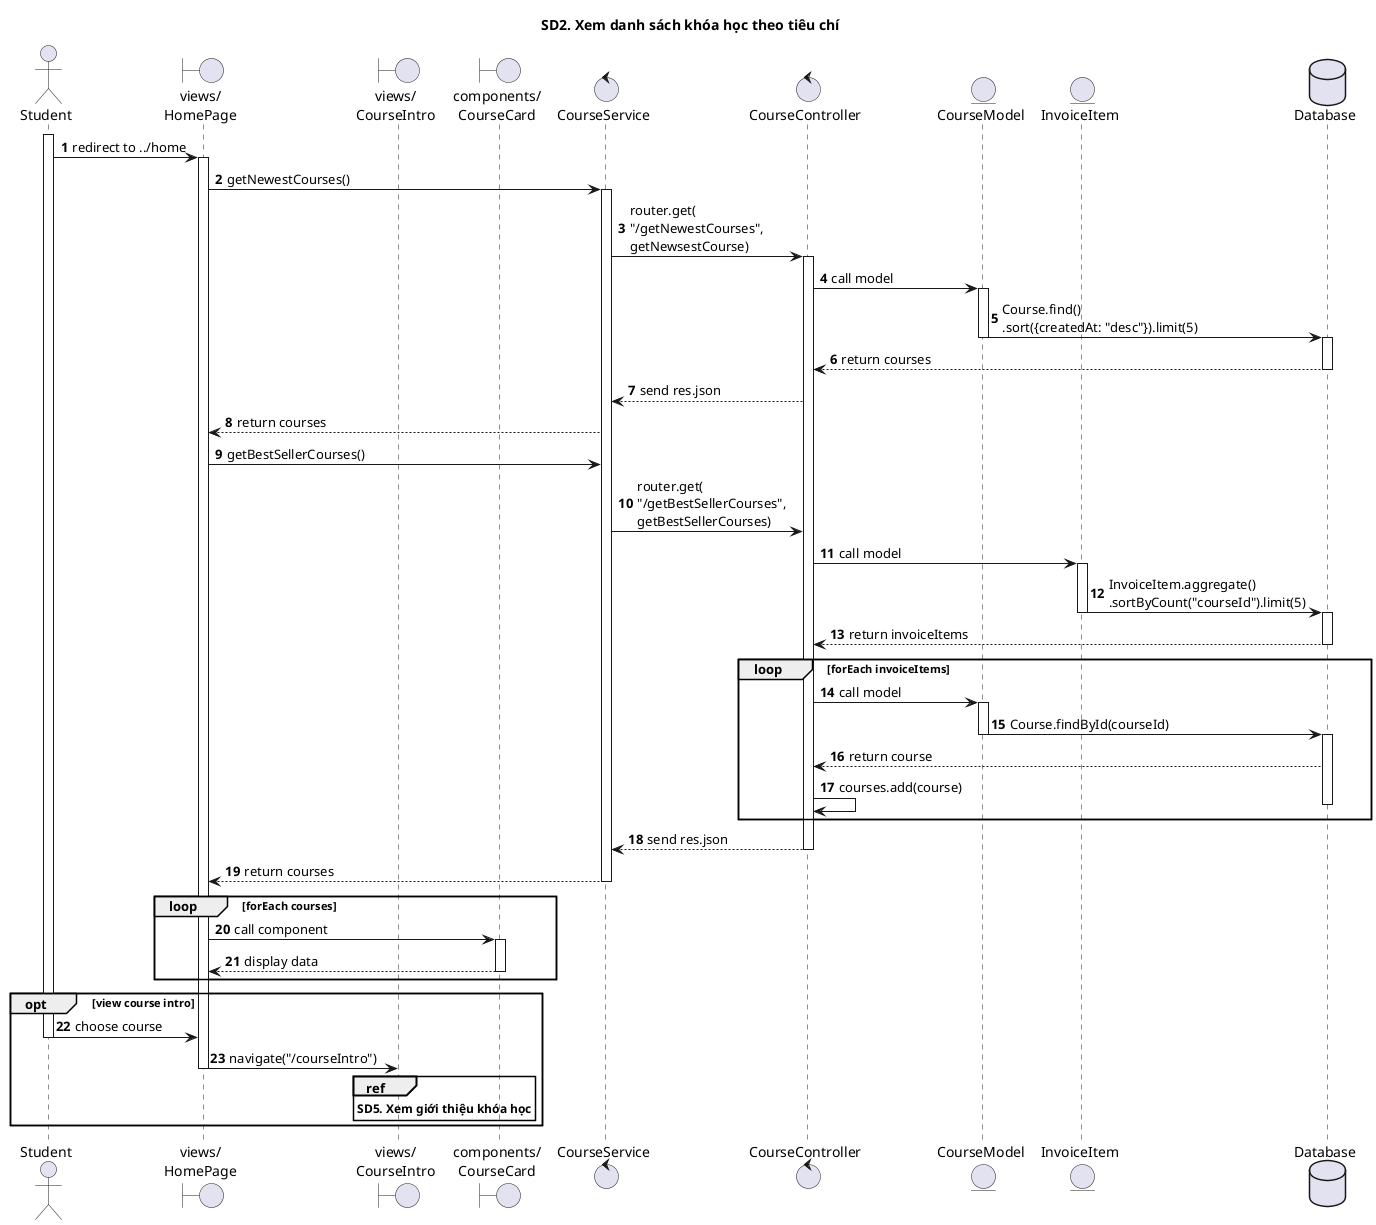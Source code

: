 @startuml SQ

autonumber

title SD2. Xem danh sách khóa học theo tiêu chí

actor "Student" as Actor
boundary "views/\nHomePage" as HomePage
boundary "views/\nCourseIntro" as CourseIntro
boundary "components/\nCourseCard" as CourseCard
control "CourseService"
control "CourseController"
entity "CourseModel"
entity "InvoiceItem"
database "Database"

activate Actor
Actor -> HomePage: redirect to ../home

activate HomePage
HomePage -> CourseService: getNewestCourses()

activate CourseService
CourseService -> CourseController: router.get(\n"/getNewestCourses",\ngetNewsestCourse)

activate CourseController
CourseController -> CourseModel: call model

activate CourseModel
CourseModel -> Database: Course.find()\n.sort({createdAt: "desc"}).limit(5)
deactivate CourseModel

activate Database
Database --> CourseController: return courses
deactivate Database

CourseController --> CourseService: send res.json
CourseService --> HomePage: return courses
HomePage -> CourseService: getBestSellerCourses()
CourseService -> CourseController: router.get(\n"/getBestSellerCourses",\ngetBestSellerCourses)
CourseController -> InvoiceItem: call model

activate InvoiceItem
InvoiceItem -> Database: InvoiceItem.aggregate()\n.sortByCount("courseId").limit(5)
deactivate InvoiceItem

activate Database
Database --> CourseController: return invoiceItems
deactivate Database

loop forEach invoiceItems
CourseController -> CourseModel: call model

activate CourseModel
CourseModel -> Database: Course.findById(courseId)
deactivate CourseModel

activate Database
Database --> CourseController: return course
CourseController -> CourseController: courses.add(course)
deactivate Database

end

CourseController --> CourseService: send res.json
deactivate CourseController
CourseService --> HomePage: return courses
deactivate CourseService

loop forEach courses
HomePage -> CourseCard: call component
activate CourseCard
CourseCard --> HomePage: display data
deactivate CourseCard
end

opt view course intro
Actor -> HomePage: choose course
deactivate Actor

HomePage -> CourseIntro: navigate("/courseIntro")
deactivate HomePage

ref over CourseIntro
**SD5. Xem giới thiệu khóa học**
end ref
end


@enduml